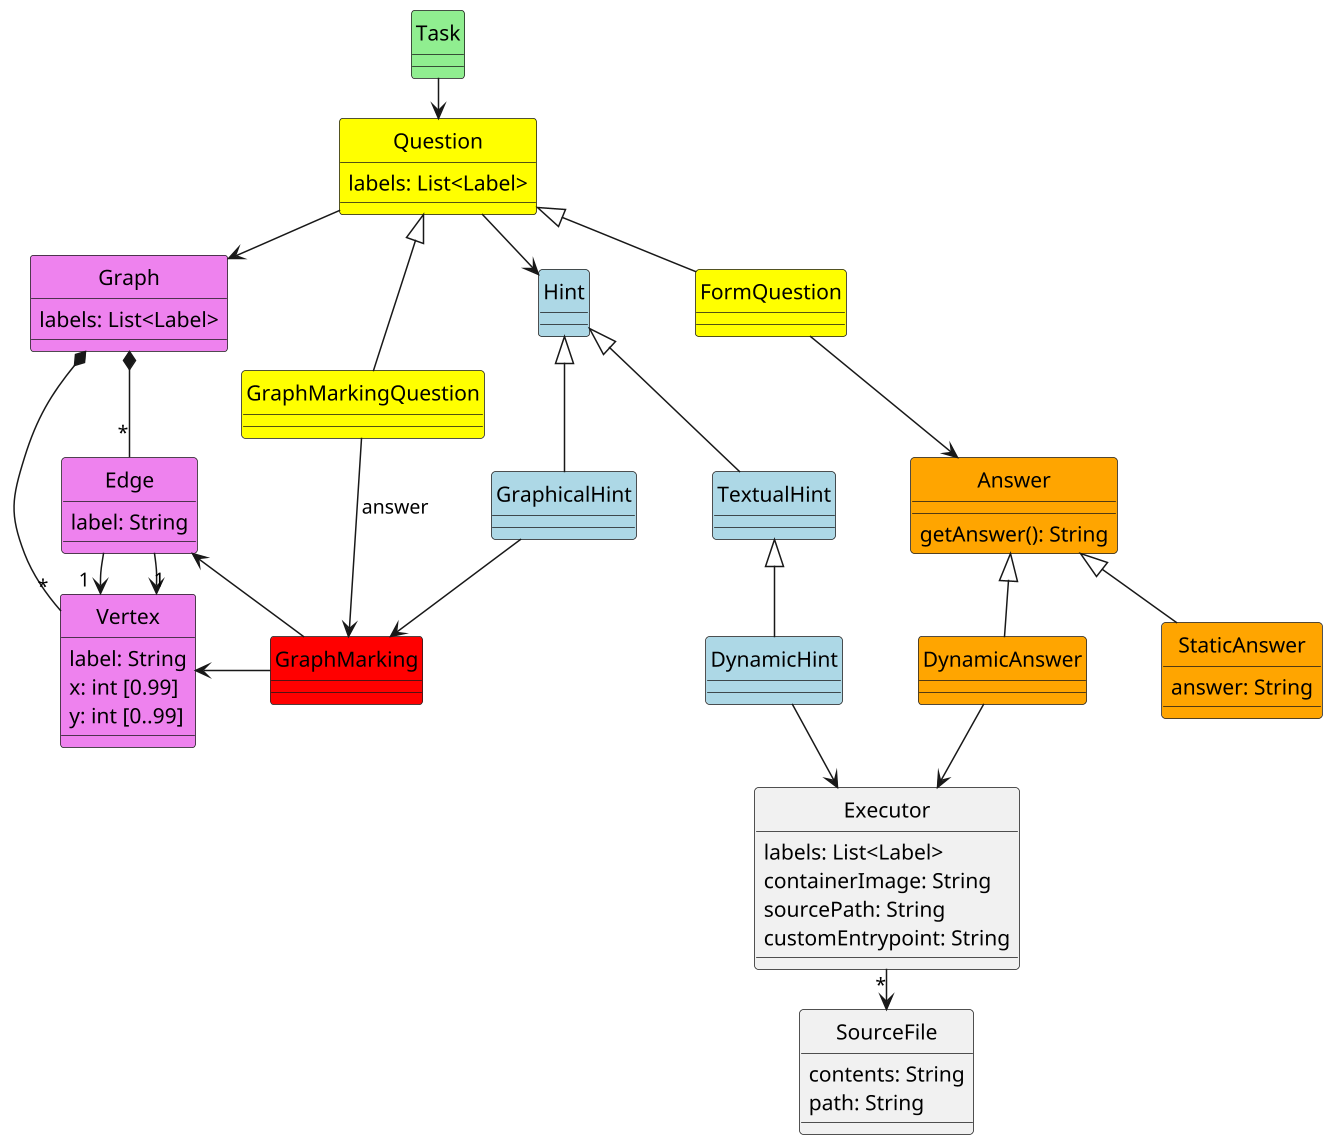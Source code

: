 @startuml
hide circle
skinparam shadowing false
skinparam monochrome false
skinparam classAttributeIconSize 0
skinparam nodesep 50
skinparam ranksep 25
scale 1.5

class Task #lightgreen

Task --> Question

class Question #yellow {
    labels: List<Label>
}
class GraphMarkingQuestion #yellow
class FormQuestion #yellow

Question <|-- FormQuestion
Question <|-- GraphMarkingQuestion

class Answer #orange {
    getAnswer(): String
}
class StaticAnswer #orange {
    answer: String
}
class DynamicAnswer #orange

Answer <|-- StaticAnswer
Answer <|-- DynamicAnswer

class Hint #lightblue
Question --> Hint

class TextualHint #lightblue
class DynamicHint #lightblue
class GraphicalHint #lightblue

Hint <|-- TextualHint
TextualHint <|-- DynamicHint
Hint <|-- GraphicalHint

class GraphMarking #red

FormQuestion --> Answer
GraphMarkingQuestion --> GraphMarking : answer
GraphicalHint --> GraphMarking

GraphMarking -left-> Vertex
GraphMarking -left-> Edge

class Graph #violet{
    labels: List<Label>
}

class Edge #violet {
    label: String
}
class Vertex #violet {
    label: String
    x: int [0.99]
    y: int [0..99]
}
Graph *-- "*" Edge
Graph *-- "*" Vertex
Edge --> "1" Vertex
Edge --> "1" Vertex

Question --> Graph

class Executor {
    labels: List<Label>
    containerImage: String
    sourcePath: String
    customEntrypoint: String
}

Executor --> "*" SourceFile

class SourceFile {
    contents: String
    path: String
}

DynamicHint --> Executor
DynamicAnswer --> Executor


@enduml

# Polymorphic calls
- API consumer queries for Hint
    - either textual or graphical hint is returned